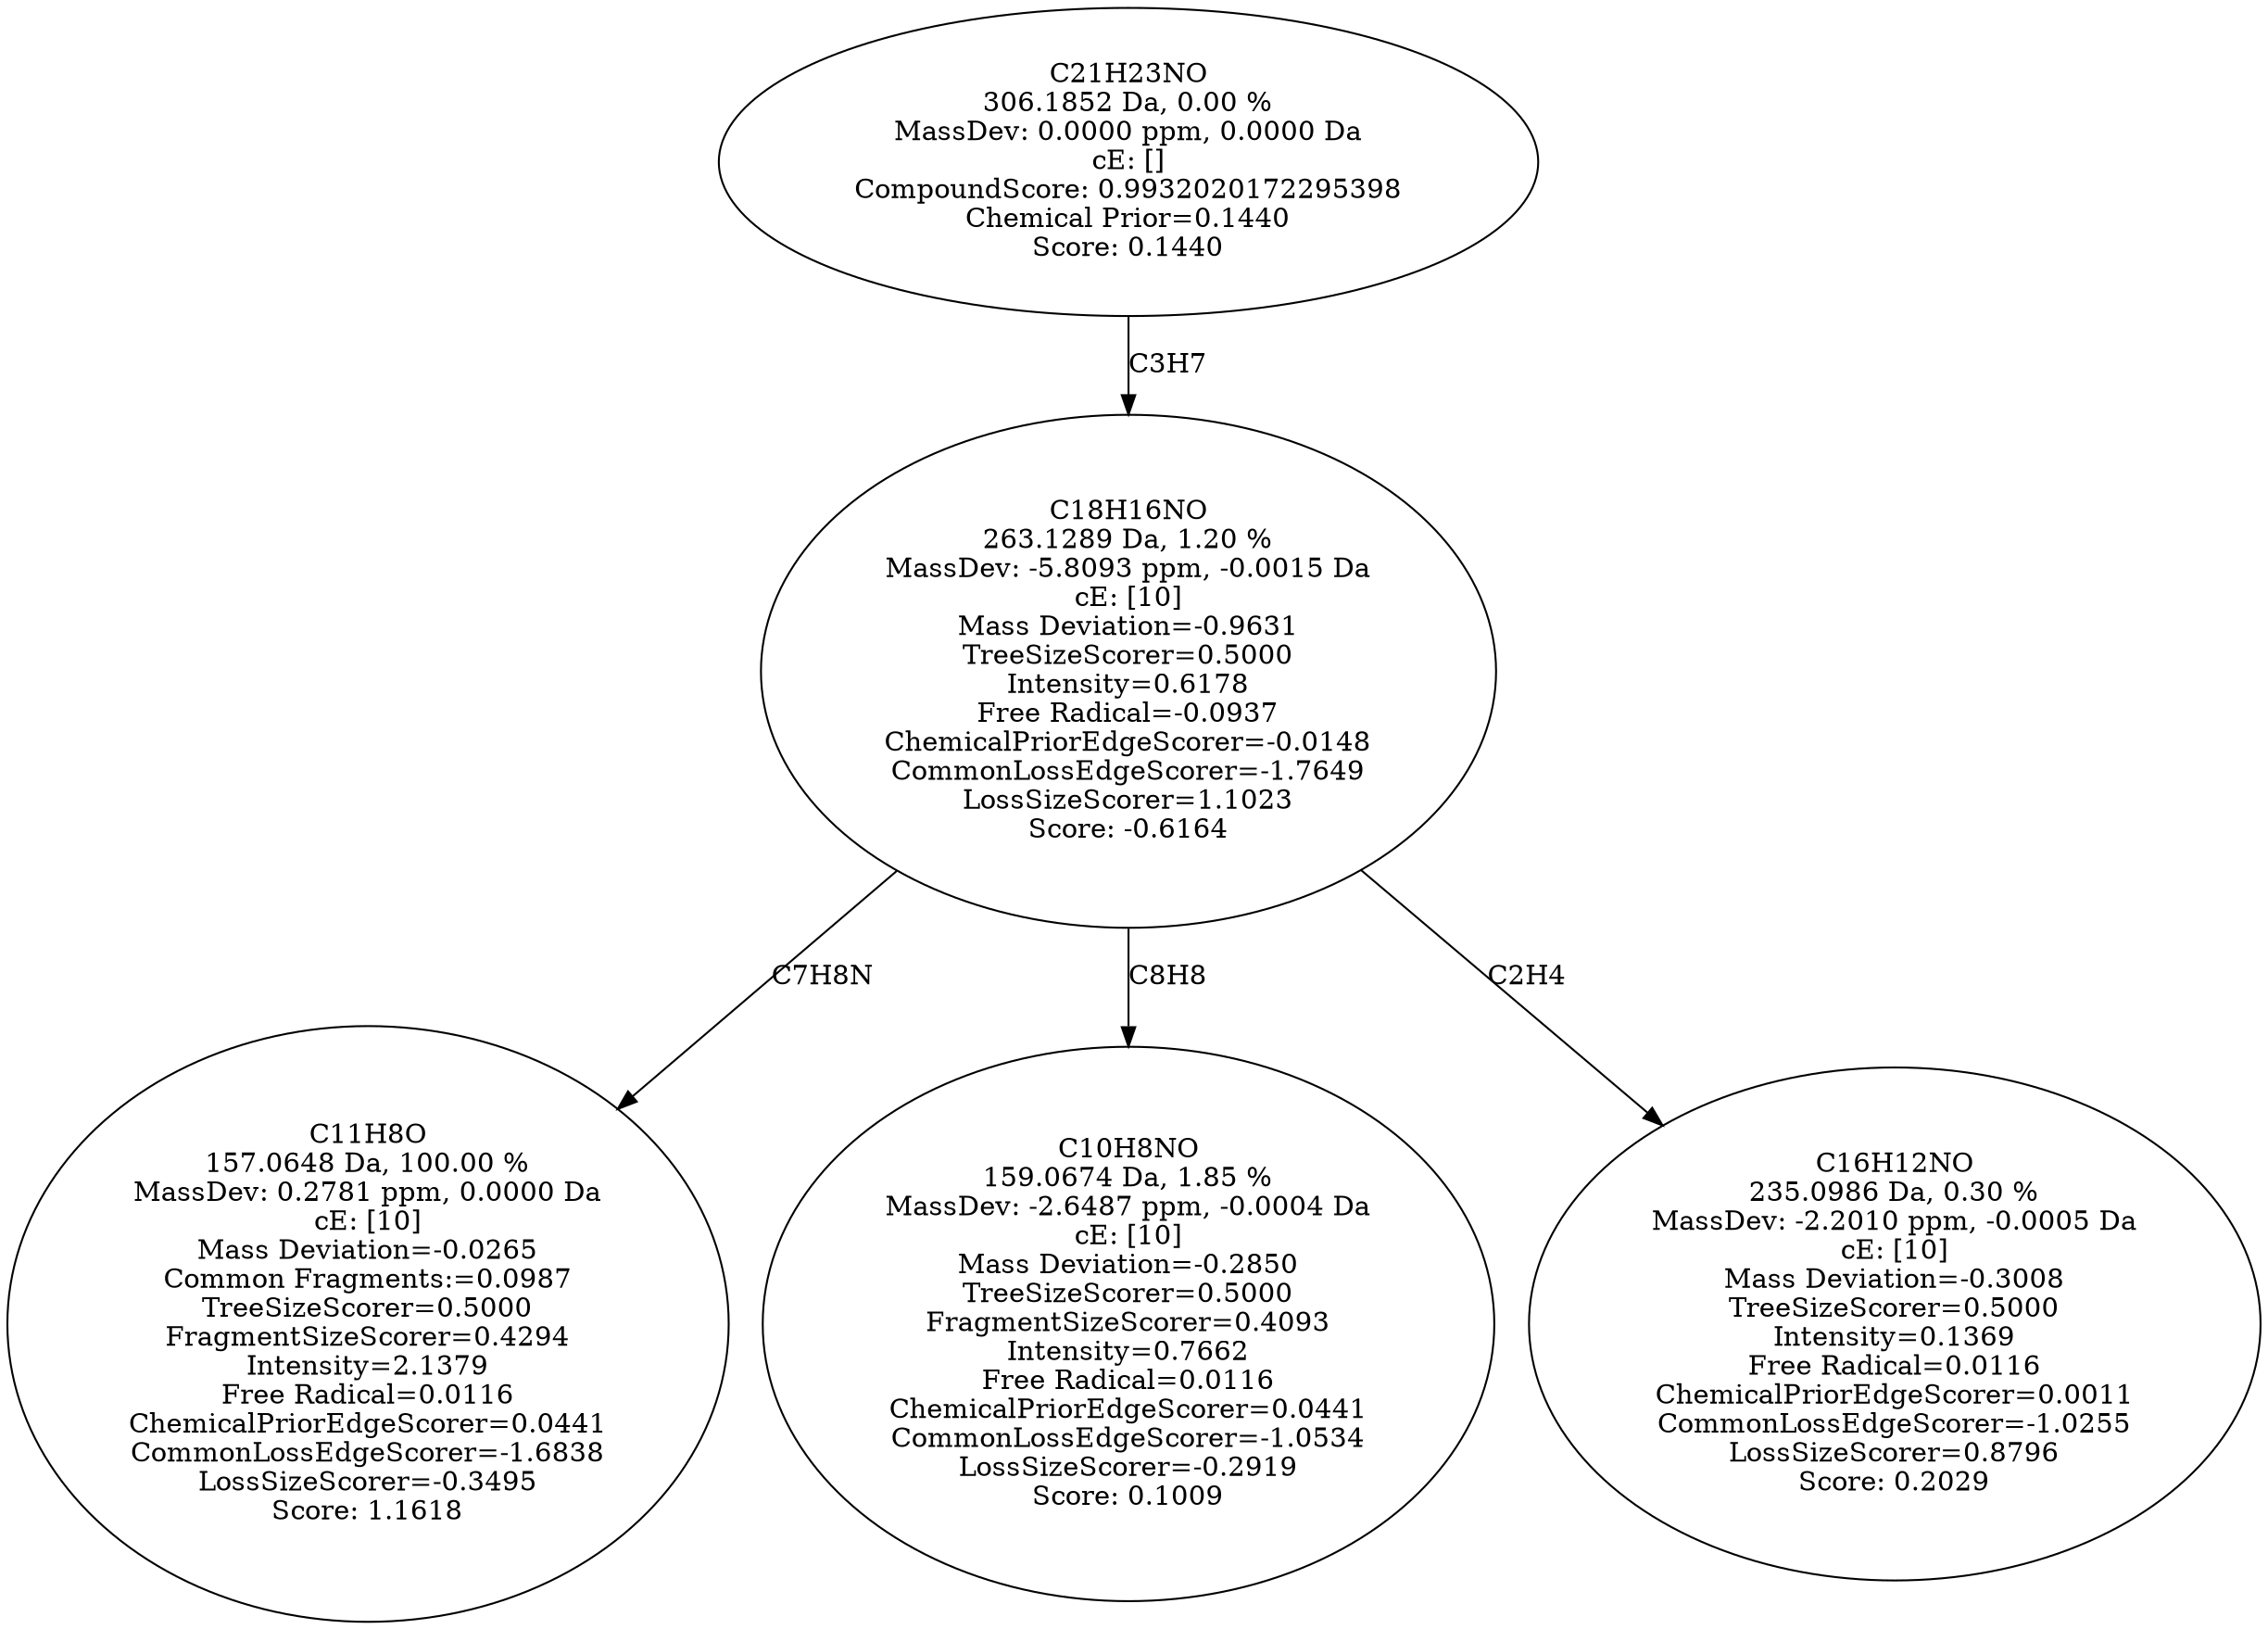 strict digraph {
v1 [label="C11H8O\n157.0648 Da, 100.00 %\nMassDev: 0.2781 ppm, 0.0000 Da\ncE: [10]\nMass Deviation=-0.0265\nCommon Fragments:=0.0987\nTreeSizeScorer=0.5000\nFragmentSizeScorer=0.4294\nIntensity=2.1379\nFree Radical=0.0116\nChemicalPriorEdgeScorer=0.0441\nCommonLossEdgeScorer=-1.6838\nLossSizeScorer=-0.3495\nScore: 1.1618"];
v2 [label="C10H8NO\n159.0674 Da, 1.85 %\nMassDev: -2.6487 ppm, -0.0004 Da\ncE: [10]\nMass Deviation=-0.2850\nTreeSizeScorer=0.5000\nFragmentSizeScorer=0.4093\nIntensity=0.7662\nFree Radical=0.0116\nChemicalPriorEdgeScorer=0.0441\nCommonLossEdgeScorer=-1.0534\nLossSizeScorer=-0.2919\nScore: 0.1009"];
v3 [label="C16H12NO\n235.0986 Da, 0.30 %\nMassDev: -2.2010 ppm, -0.0005 Da\ncE: [10]\nMass Deviation=-0.3008\nTreeSizeScorer=0.5000\nIntensity=0.1369\nFree Radical=0.0116\nChemicalPriorEdgeScorer=0.0011\nCommonLossEdgeScorer=-1.0255\nLossSizeScorer=0.8796\nScore: 0.2029"];
v4 [label="C18H16NO\n263.1289 Da, 1.20 %\nMassDev: -5.8093 ppm, -0.0015 Da\ncE: [10]\nMass Deviation=-0.9631\nTreeSizeScorer=0.5000\nIntensity=0.6178\nFree Radical=-0.0937\nChemicalPriorEdgeScorer=-0.0148\nCommonLossEdgeScorer=-1.7649\nLossSizeScorer=1.1023\nScore: -0.6164"];
v5 [label="C21H23NO\n306.1852 Da, 0.00 %\nMassDev: 0.0000 ppm, 0.0000 Da\ncE: []\nCompoundScore: 0.9932020172295398\nChemical Prior=0.1440\nScore: 0.1440"];
v4 -> v1 [label="C7H8N"];
v4 -> v2 [label="C8H8"];
v4 -> v3 [label="C2H4"];
v5 -> v4 [label="C3H7"];
}
